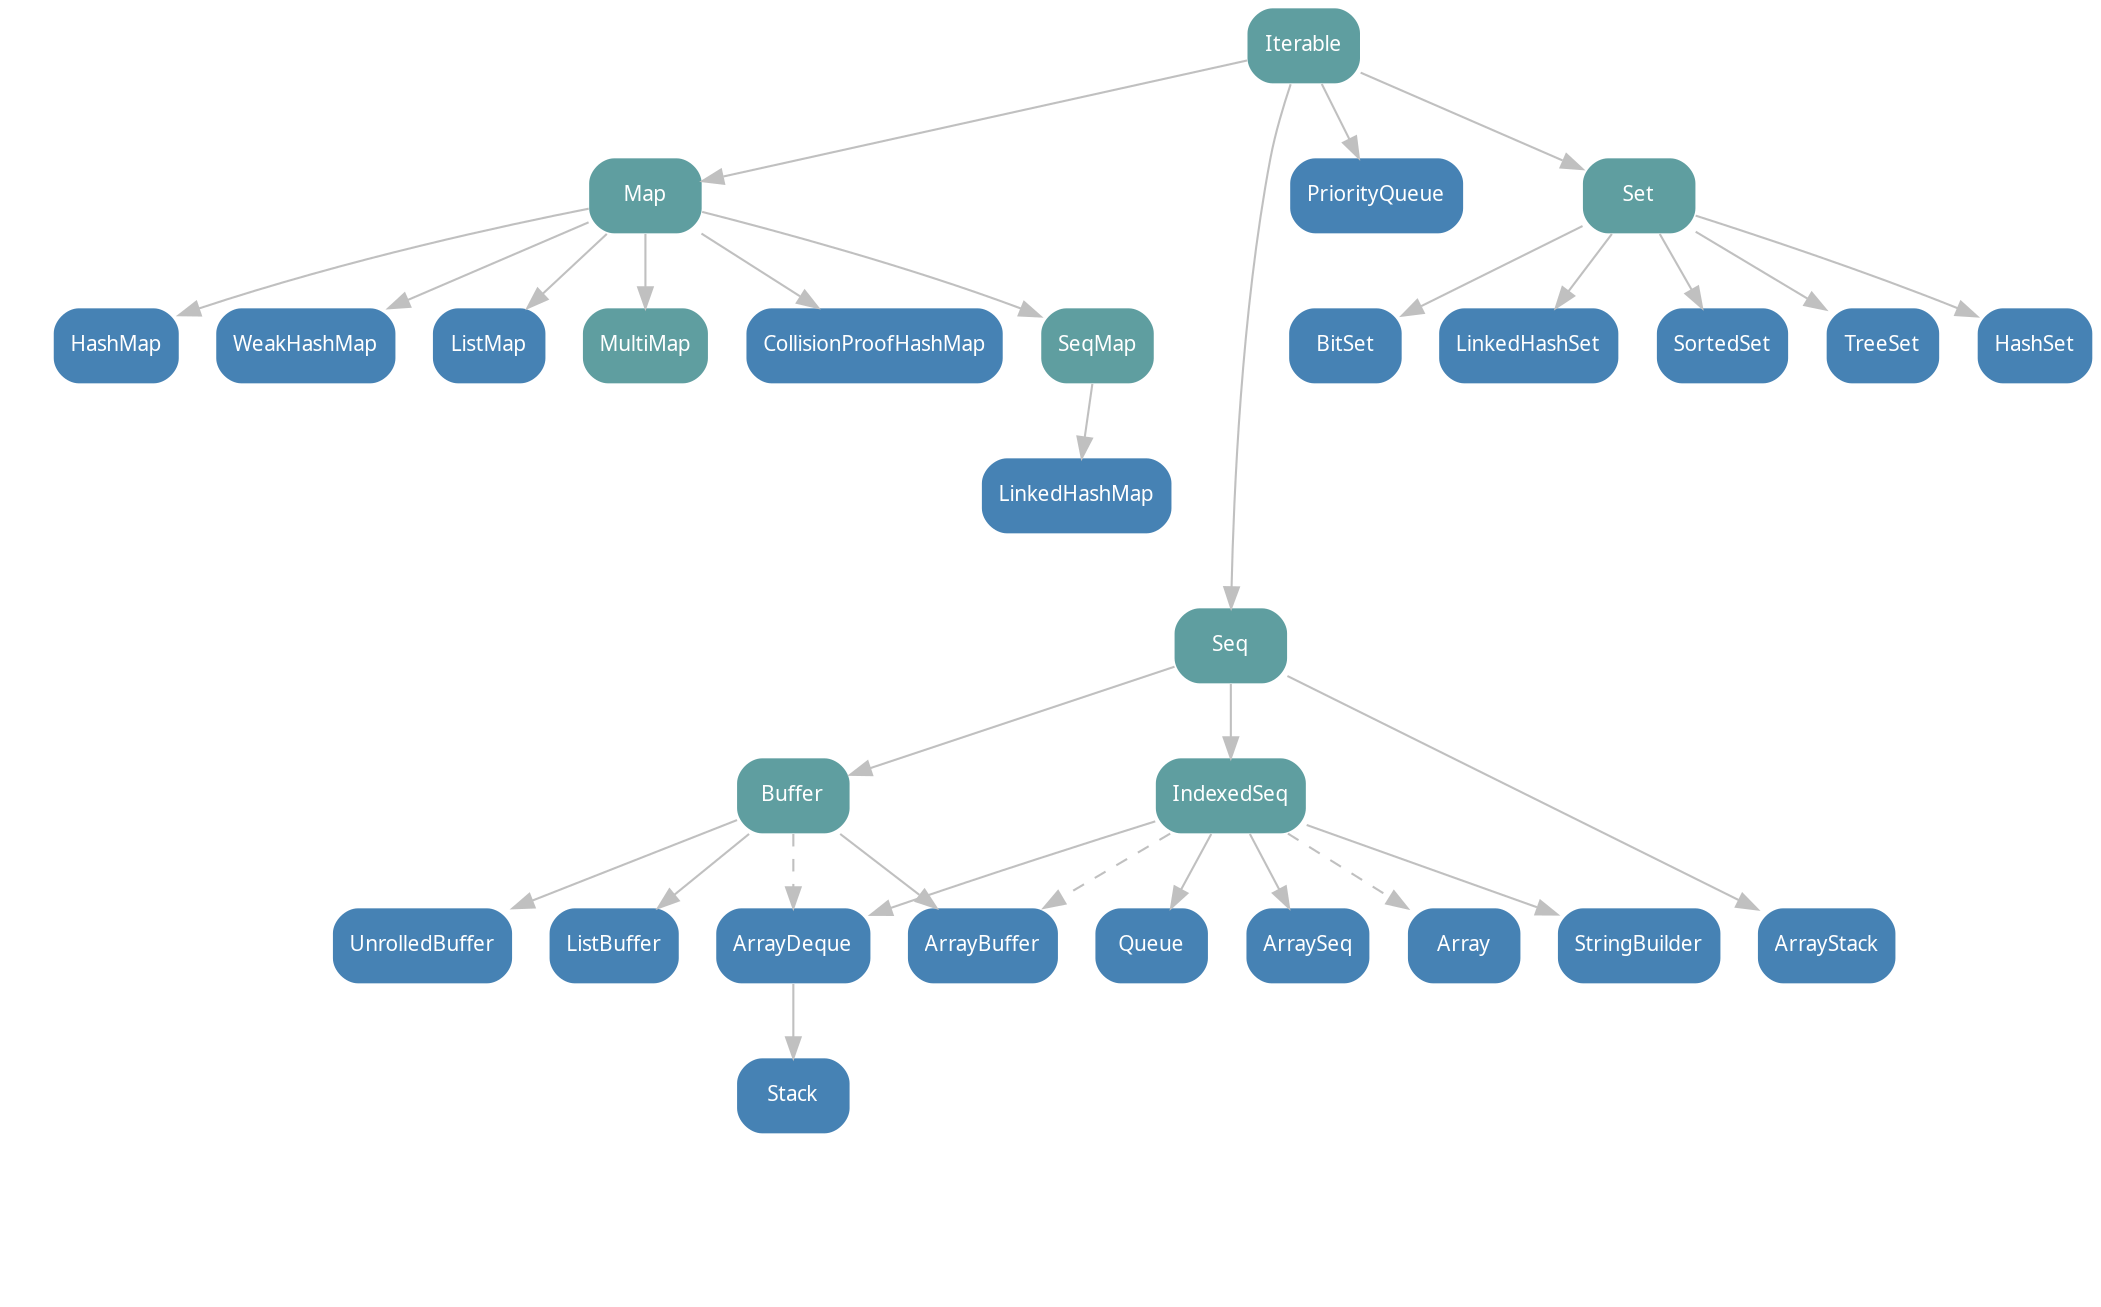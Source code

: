 // dot graphs for the Scala 2.13 Collections API
// package scala.collection.mutable
// (C) 2010 by Mathias
// (C) 2015 and 2019 by Mike Slinn

// Traversable and OpenHashMap removed because they were deprecated in Scala 2.13
digraph "scala.collection.mutable" {
  bgcolor=transparent
  dpi=68

  // layout help
  node [shape=point, style=invis]
  edge [style=invis]
  Level0 -> Level1 -> Level2 -> Level3 -> Level4 -> Level5 -> Level6 -> Level7 -> Level8 -> Level9

  // node definitions
  node [shape=box, style="rounded, filled", fontname=tahoma, fontsize=10, fontcolor=white, color=none, fillcolor=cadetblue]
  mIterable [label="Iterable", URL="http://www.scala-lang.org/api/current/scala/collection/mutable/Iterable.html"]
    mMap [label="Map", URL="http://www.scala-lang.org/api/current/scala/collection/mutable/Map.html"]
      mHashMap [fillcolor="steelblue", label="HashMap", URL="http://www.scala-lang.org/api/current/scala/collection/mutable/HashMap.html"]
      WeakHashMap [fillcolor="steelblue", URL="http://www.scala-lang.org/api/current/scala/collection/mutable/WeakHashMap.html"]
      mListMap [fillcolor="steelblue", label="ListMap", URL="http://www.scala-lang.org/api/current/scala/collection/mutable/ListMap.html"]
      MultiMap [URL="http://www.scala-lang.org/api/current/scala/collection/mutable/MultiMap.html"]
      CollisionProofHashMap [fillcolor="steelblue", URL="http://www.scala-lang.org/api/current/scala/collection/mutable/CollisionProofHashMap.html"]
    mSeq [label="Seq", URL="http://www.scala-lang.org/api/current/scala/collection/mutable/Seq.html"]
      mIndexedSeq [label="IndexedSeq", URL="http://www.scala-lang.org/api/current/scala/collection/mutable/IndexedSeq.html"]
        ArrayBuffer [fillcolor="steelblue", URL="http://www.scala-lang.org/api/current/scala/collection/mutable/ArrayBuffer.html"] // also a Buffer
        ArrayDeque [fillcolor="steelblue", URL="http://www.scala-lang.org/api/current/scala/collection/mutable/ArrayDeque.html"]
        ArraySeq [fillcolor="steelblue", URL="http://www.scala-lang.org/api/current/scala/collection/mutable/ArraySeq.html"]
        Array [fillcolor="steelblue", URL="http://www.scala-lang.org/api/current/scala/Array.html"]
        StringBuilder [fillcolor="steelblue", URL="http://www.scala-lang.org/api/current/scala/collection/mutable/StringBuilder.html"]
      Buffer [URL="http://www.scala-lang.org/api/current/scala/collection/mutable/Buffer.html"]
        ListBuffer [fillcolor="steelblue", URL="http://www.scala-lang.org/api/current/scala/collection/mutable/ListBuffer.html"]
        UnrolledBuffer [fillcolor="steelblue", URL="http://www.scala-lang.org/api/current/scala/collection/mutable/Buffer.html"]
      mStack [fillcolor="steelblue", label="Stack", URL="http://www.scala-lang.org/api/current/scala/collection/mutable/Stack.html"]
      ArrayStack [fillcolor="steelblue", URL="http://www.scala-lang.org/api/current/scala/collection/mutable/ArrayStack.html"]
      PriorityQueue [fillcolor="steelblue", URL="http://www.scala-lang.org/api/current/scala/collection/mutable/PriorityQueue.html"]
          mQueue [fillcolor="steelblue", label="Queue", URL="http://www.scala-lang.org/api/current/scala/collection/mutable/Queue.html"]
    mSeqMap [label="SeqMap", URL="http://www.scala-lang.org/api/current/scala/collection/mutable/SeqMap.html"]
      LinkedHashMap [fillcolor="steelblue", label="LinkedHashMap", URL="http://www.scala-lang.org/api/current/scala/collection/mutable/LinkedHashMap.html"]
    mSet [label="Set", URL="http://www.scala-lang.org/api/current/scala/collection/mutable/Set.html"]
      mHashSet [fillcolor="steelblue", label="HashSet", URL="http://www.scala-lang.org/api/current/scala/collection/mutable/HashSet.html"]
      mBitSet [fillcolor="steelblue", label="BitSet", URL="http://www.scala-lang.org/api/current/scala/collection/mutable/BitSet.html"]
      LinkedHashSet [fillcolor="steelblue", URL="http://www.scala-lang.org/api/current/scala/collection/mutable/LinkedHashSet.html"]
      SortedSet [fillcolor="steelblue", URL="http://www.scala-lang.org/api/current/scala/collection/mutable/SortedSet.html"]
      TreeSet [fillcolor="steelblue", URL="http://www.scala-lang.org/api/current/scala/collection/mutable/TreeSet.html"]

  // layout help
  { rank=same; Level0; mIterable }
  { rank=same; Level1; mSet; mMap; PriorityQueue }
  { rank=same; Level2; WeakHashMap; mSeqMap; MultiMap; CollisionProofHashMap }
  { rank=same; Level3; LinkedHashMap }
  { rank=same; Level4; mSeq }
  { rank=same; Level5;  }
  { rank=same; Level6; ArraySeq; ArrayStack }
  { rank=same; Level7; mStack }

  // edge definitions
  edge [style=solid, color=gray]
  mIterable -> mSet
  mIterable -> mSeq
  mIterable -> mMap
  mIterable -> PriorityQueue
  mSeq -> ArrayStack
  mSeq -> Buffer
  mSeq -> mIndexedSeq
  mIndexedSeq -> ArraySeq
  mIndexedSeq -> Array [style=dashed, URL="http://www.scala-lang.org/api/current/scala/collection/mutable/ArrayOps.html"]
  mIndexedSeq -> StringBuilder
  mIndexedSeq -> ArrayDeque
  mIndexedSeq -> mQueue
  mIndexedSeq -> ArrayBuffer[style=dashed]
  Buffer -> ArrayBuffer
  Buffer -> ListBuffer
  Buffer -> ArrayDeque[style=dashed]
  Buffer -> UnrolledBuffer
  mSet -> mHashSet
  mSet -> mBitSet
  mSet -> LinkedHashSet
  mSet -> SortedSet
  mSet -> TreeSet
  mMap -> mHashMap
  mMap -> WeakHashMap
  mMap -> mListMap
  mMap -> MultiMap
  mMap -> mSeqMap
  mMap -> CollisionProofHashMap
  mSeqMap -> LinkedHashMap
  ArrayDeque -> mStack
}
